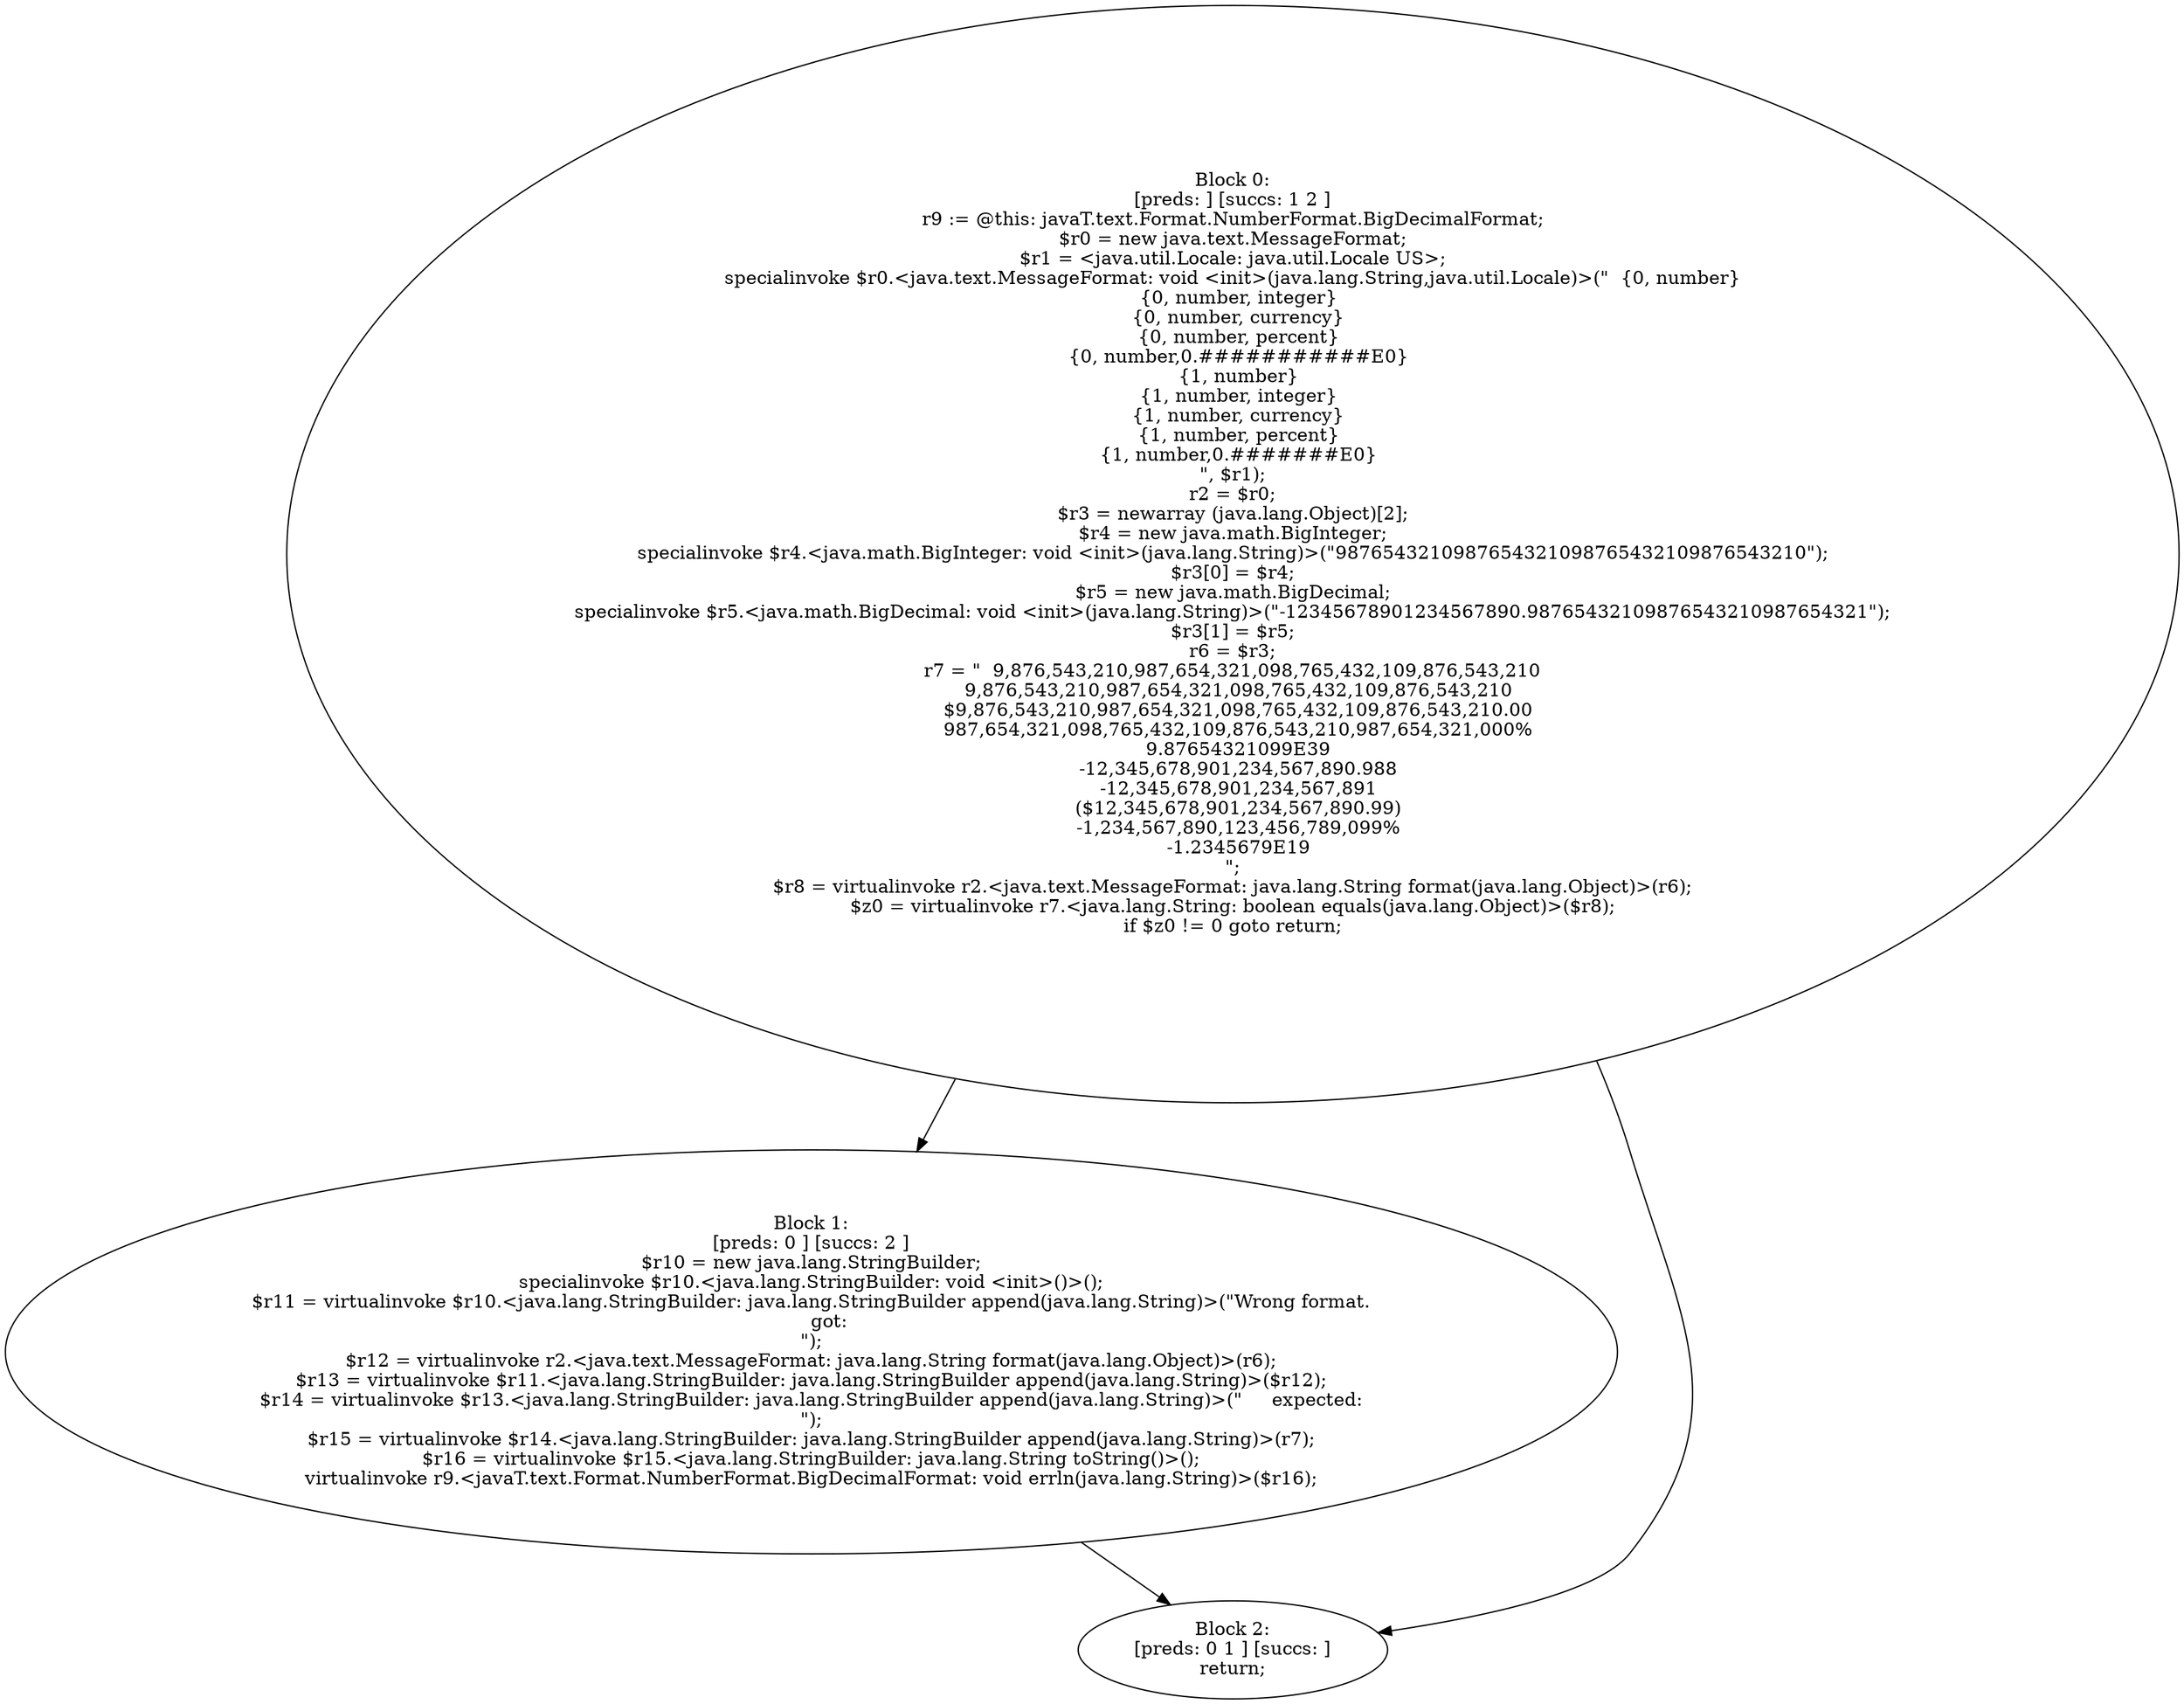 digraph "unitGraph" {
    "Block 0:
[preds: ] [succs: 1 2 ]
r9 := @this: javaT.text.Format.NumberFormat.BigDecimalFormat;
$r0 = new java.text.MessageFormat;
$r1 = <java.util.Locale: java.util.Locale US>;
specialinvoke $r0.<java.text.MessageFormat: void <init>(java.lang.String,java.util.Locale)>(\"  {0, number}\n  {0, number, integer}\n  {0, number, currency}\n  {0, number, percent}\n  {0, number,0.###########E0}\n  {1, number}\n  {1, number, integer}\n  {1, number, currency}\n  {1, number, percent}\n  {1, number,0.#######E0}\n\", $r1);
r2 = $r0;
$r3 = newarray (java.lang.Object)[2];
$r4 = new java.math.BigInteger;
specialinvoke $r4.<java.math.BigInteger: void <init>(java.lang.String)>(\"9876543210987654321098765432109876543210\");
$r3[0] = $r4;
$r5 = new java.math.BigDecimal;
specialinvoke $r5.<java.math.BigDecimal: void <init>(java.lang.String)>(\"-12345678901234567890.98765432109876543210987654321\");
$r3[1] = $r5;
r6 = $r3;
r7 = \"  9,876,543,210,987,654,321,098,765,432,109,876,543,210\n  9,876,543,210,987,654,321,098,765,432,109,876,543,210\n  $9,876,543,210,987,654,321,098,765,432,109,876,543,210.00\n  987,654,321,098,765,432,109,876,543,210,987,654,321,000%\n  9.87654321099E39\n  -12,345,678,901,234,567,890.988\n  -12,345,678,901,234,567,891\n  ($12,345,678,901,234,567,890.99)\n  -1,234,567,890,123,456,789,099%\n  -1.2345679E19\n\";
$r8 = virtualinvoke r2.<java.text.MessageFormat: java.lang.String format(java.lang.Object)>(r6);
$z0 = virtualinvoke r7.<java.lang.String: boolean equals(java.lang.Object)>($r8);
if $z0 != 0 goto return;
"
    "Block 1:
[preds: 0 ] [succs: 2 ]
$r10 = new java.lang.StringBuilder;
specialinvoke $r10.<java.lang.StringBuilder: void <init>()>();
$r11 = virtualinvoke $r10.<java.lang.StringBuilder: java.lang.StringBuilder append(java.lang.String)>(\"Wrong format.\n      got:\n\");
$r12 = virtualinvoke r2.<java.text.MessageFormat: java.lang.String format(java.lang.Object)>(r6);
$r13 = virtualinvoke $r11.<java.lang.StringBuilder: java.lang.StringBuilder append(java.lang.String)>($r12);
$r14 = virtualinvoke $r13.<java.lang.StringBuilder: java.lang.StringBuilder append(java.lang.String)>(\"     expected:\n\");
$r15 = virtualinvoke $r14.<java.lang.StringBuilder: java.lang.StringBuilder append(java.lang.String)>(r7);
$r16 = virtualinvoke $r15.<java.lang.StringBuilder: java.lang.String toString()>();
virtualinvoke r9.<javaT.text.Format.NumberFormat.BigDecimalFormat: void errln(java.lang.String)>($r16);
"
    "Block 2:
[preds: 0 1 ] [succs: ]
return;
"
    "Block 0:
[preds: ] [succs: 1 2 ]
r9 := @this: javaT.text.Format.NumberFormat.BigDecimalFormat;
$r0 = new java.text.MessageFormat;
$r1 = <java.util.Locale: java.util.Locale US>;
specialinvoke $r0.<java.text.MessageFormat: void <init>(java.lang.String,java.util.Locale)>(\"  {0, number}\n  {0, number, integer}\n  {0, number, currency}\n  {0, number, percent}\n  {0, number,0.###########E0}\n  {1, number}\n  {1, number, integer}\n  {1, number, currency}\n  {1, number, percent}\n  {1, number,0.#######E0}\n\", $r1);
r2 = $r0;
$r3 = newarray (java.lang.Object)[2];
$r4 = new java.math.BigInteger;
specialinvoke $r4.<java.math.BigInteger: void <init>(java.lang.String)>(\"9876543210987654321098765432109876543210\");
$r3[0] = $r4;
$r5 = new java.math.BigDecimal;
specialinvoke $r5.<java.math.BigDecimal: void <init>(java.lang.String)>(\"-12345678901234567890.98765432109876543210987654321\");
$r3[1] = $r5;
r6 = $r3;
r7 = \"  9,876,543,210,987,654,321,098,765,432,109,876,543,210\n  9,876,543,210,987,654,321,098,765,432,109,876,543,210\n  $9,876,543,210,987,654,321,098,765,432,109,876,543,210.00\n  987,654,321,098,765,432,109,876,543,210,987,654,321,000%\n  9.87654321099E39\n  -12,345,678,901,234,567,890.988\n  -12,345,678,901,234,567,891\n  ($12,345,678,901,234,567,890.99)\n  -1,234,567,890,123,456,789,099%\n  -1.2345679E19\n\";
$r8 = virtualinvoke r2.<java.text.MessageFormat: java.lang.String format(java.lang.Object)>(r6);
$z0 = virtualinvoke r7.<java.lang.String: boolean equals(java.lang.Object)>($r8);
if $z0 != 0 goto return;
"->"Block 1:
[preds: 0 ] [succs: 2 ]
$r10 = new java.lang.StringBuilder;
specialinvoke $r10.<java.lang.StringBuilder: void <init>()>();
$r11 = virtualinvoke $r10.<java.lang.StringBuilder: java.lang.StringBuilder append(java.lang.String)>(\"Wrong format.\n      got:\n\");
$r12 = virtualinvoke r2.<java.text.MessageFormat: java.lang.String format(java.lang.Object)>(r6);
$r13 = virtualinvoke $r11.<java.lang.StringBuilder: java.lang.StringBuilder append(java.lang.String)>($r12);
$r14 = virtualinvoke $r13.<java.lang.StringBuilder: java.lang.StringBuilder append(java.lang.String)>(\"     expected:\n\");
$r15 = virtualinvoke $r14.<java.lang.StringBuilder: java.lang.StringBuilder append(java.lang.String)>(r7);
$r16 = virtualinvoke $r15.<java.lang.StringBuilder: java.lang.String toString()>();
virtualinvoke r9.<javaT.text.Format.NumberFormat.BigDecimalFormat: void errln(java.lang.String)>($r16);
";
    "Block 0:
[preds: ] [succs: 1 2 ]
r9 := @this: javaT.text.Format.NumberFormat.BigDecimalFormat;
$r0 = new java.text.MessageFormat;
$r1 = <java.util.Locale: java.util.Locale US>;
specialinvoke $r0.<java.text.MessageFormat: void <init>(java.lang.String,java.util.Locale)>(\"  {0, number}\n  {0, number, integer}\n  {0, number, currency}\n  {0, number, percent}\n  {0, number,0.###########E0}\n  {1, number}\n  {1, number, integer}\n  {1, number, currency}\n  {1, number, percent}\n  {1, number,0.#######E0}\n\", $r1);
r2 = $r0;
$r3 = newarray (java.lang.Object)[2];
$r4 = new java.math.BigInteger;
specialinvoke $r4.<java.math.BigInteger: void <init>(java.lang.String)>(\"9876543210987654321098765432109876543210\");
$r3[0] = $r4;
$r5 = new java.math.BigDecimal;
specialinvoke $r5.<java.math.BigDecimal: void <init>(java.lang.String)>(\"-12345678901234567890.98765432109876543210987654321\");
$r3[1] = $r5;
r6 = $r3;
r7 = \"  9,876,543,210,987,654,321,098,765,432,109,876,543,210\n  9,876,543,210,987,654,321,098,765,432,109,876,543,210\n  $9,876,543,210,987,654,321,098,765,432,109,876,543,210.00\n  987,654,321,098,765,432,109,876,543,210,987,654,321,000%\n  9.87654321099E39\n  -12,345,678,901,234,567,890.988\n  -12,345,678,901,234,567,891\n  ($12,345,678,901,234,567,890.99)\n  -1,234,567,890,123,456,789,099%\n  -1.2345679E19\n\";
$r8 = virtualinvoke r2.<java.text.MessageFormat: java.lang.String format(java.lang.Object)>(r6);
$z0 = virtualinvoke r7.<java.lang.String: boolean equals(java.lang.Object)>($r8);
if $z0 != 0 goto return;
"->"Block 2:
[preds: 0 1 ] [succs: ]
return;
";
    "Block 1:
[preds: 0 ] [succs: 2 ]
$r10 = new java.lang.StringBuilder;
specialinvoke $r10.<java.lang.StringBuilder: void <init>()>();
$r11 = virtualinvoke $r10.<java.lang.StringBuilder: java.lang.StringBuilder append(java.lang.String)>(\"Wrong format.\n      got:\n\");
$r12 = virtualinvoke r2.<java.text.MessageFormat: java.lang.String format(java.lang.Object)>(r6);
$r13 = virtualinvoke $r11.<java.lang.StringBuilder: java.lang.StringBuilder append(java.lang.String)>($r12);
$r14 = virtualinvoke $r13.<java.lang.StringBuilder: java.lang.StringBuilder append(java.lang.String)>(\"     expected:\n\");
$r15 = virtualinvoke $r14.<java.lang.StringBuilder: java.lang.StringBuilder append(java.lang.String)>(r7);
$r16 = virtualinvoke $r15.<java.lang.StringBuilder: java.lang.String toString()>();
virtualinvoke r9.<javaT.text.Format.NumberFormat.BigDecimalFormat: void errln(java.lang.String)>($r16);
"->"Block 2:
[preds: 0 1 ] [succs: ]
return;
";
}
